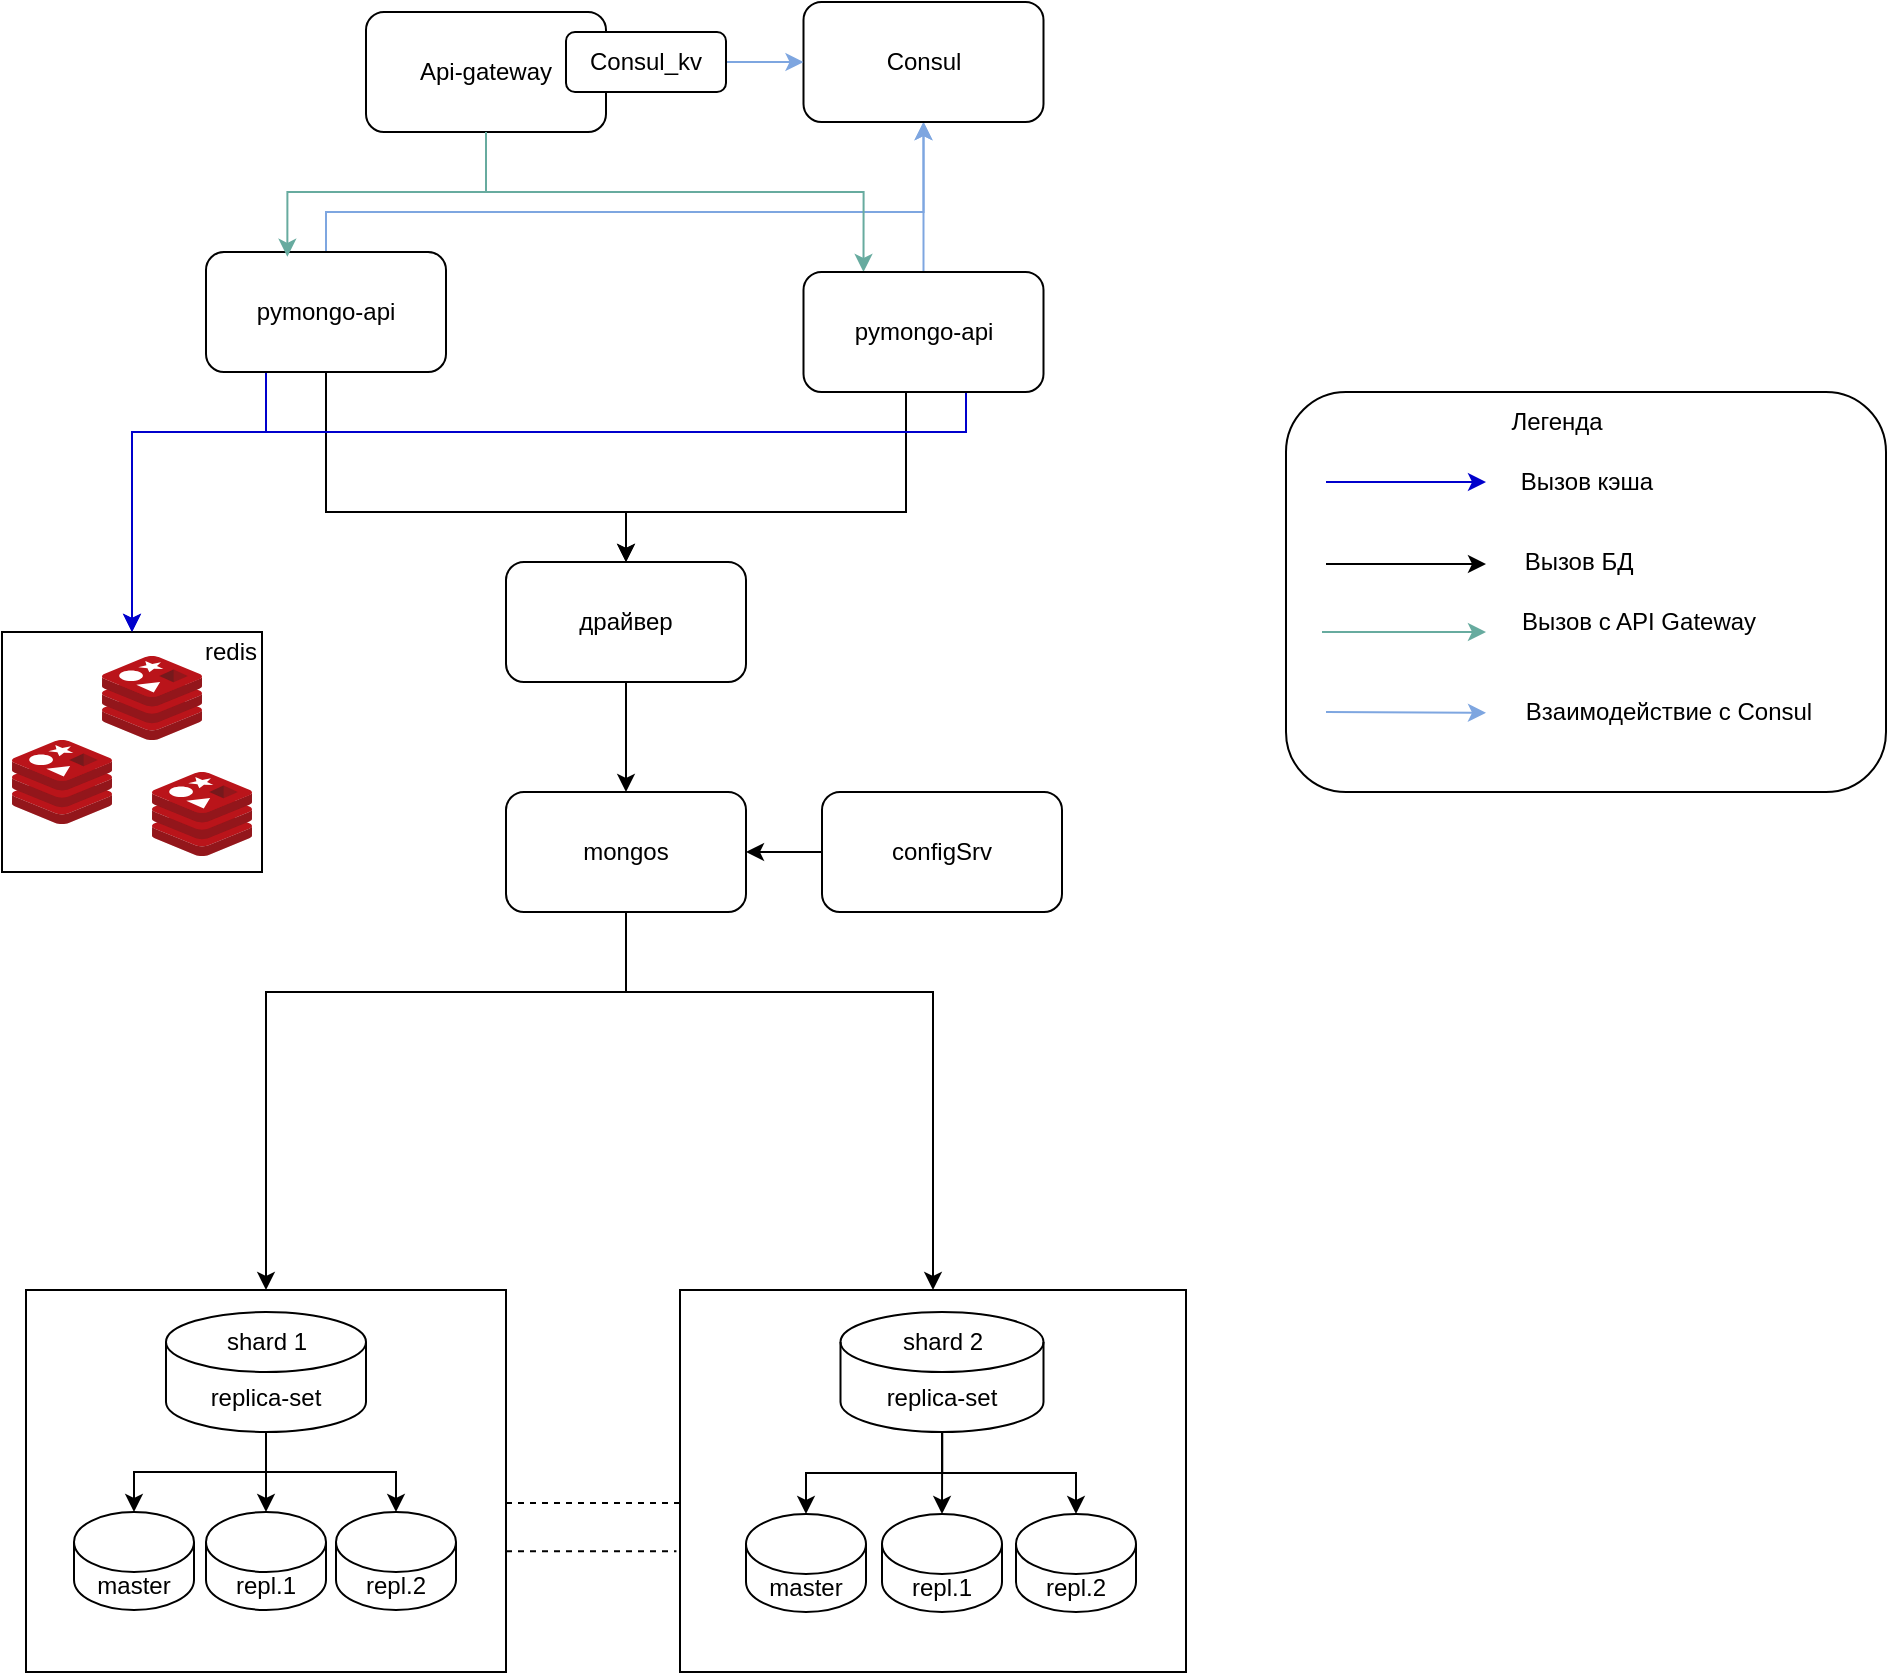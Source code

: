 <mxfile version="24.6.4" type="device">
  <diagram name="Page-1" id="-H_mtQnk-PTXWXPvYvuk">
    <mxGraphModel dx="1687" dy="1820" grid="1" gridSize="10" guides="1" tooltips="1" connect="1" arrows="1" fold="1" page="1" pageScale="1" pageWidth="1169" pageHeight="827" math="0" shadow="0">
      <root>
        <mxCell id="0" />
        <mxCell id="1" parent="0" />
        <mxCell id="I7AGvwmO10FIiTokBapH-21" style="rounded=0;orthogonalLoop=1;jettySize=auto;html=1;entryX=0;entryY=0.5;entryDx=0;entryDy=0;dashed=1;endArrow=none;endFill=0;" parent="1" edge="1">
          <mxGeometry relative="1" as="geometry">
            <mxPoint x="350" y="595.5" as="sourcePoint" />
            <mxPoint x="437" y="595.5" as="targetPoint" />
          </mxGeometry>
        </mxCell>
        <mxCell id="I7AGvwmO10FIiTokBapH-5" value="" style="rounded=0;whiteSpace=wrap;html=1;" parent="1" vertex="1">
          <mxGeometry x="110" y="489" width="240" height="191" as="geometry" />
        </mxCell>
        <mxCell id="LtI2vMHK96WIChalquO4-7" style="edgeStyle=orthogonalEdgeStyle;rounded=0;orthogonalLoop=1;jettySize=auto;html=1;" parent="1" source="zA23MoTUsTF4_91t8viU-2" target="LtI2vMHK96WIChalquO4-1" edge="1">
          <mxGeometry relative="1" as="geometry" />
        </mxCell>
        <mxCell id="LtI2vMHK96WIChalquO4-8" style="edgeStyle=orthogonalEdgeStyle;rounded=0;orthogonalLoop=1;jettySize=auto;html=1;" parent="1" source="zA23MoTUsTF4_91t8viU-2" target="LtI2vMHK96WIChalquO4-2" edge="1">
          <mxGeometry relative="1" as="geometry" />
        </mxCell>
        <mxCell id="zA23MoTUsTF4_91t8viU-2" value="replica-set" style="shape=cylinder3;whiteSpace=wrap;html=1;boundedLbl=1;backgroundOutline=1;size=15;" parent="1" vertex="1">
          <mxGeometry x="180" y="500" width="100" height="60" as="geometry" />
        </mxCell>
        <mxCell id="I7AGvwmO10FIiTokBapH-15" style="edgeStyle=orthogonalEdgeStyle;rounded=0;orthogonalLoop=1;jettySize=auto;html=1;" parent="1" source="zA23MoTUsTF4_91t8viU-3" target="I7AGvwmO10FIiTokBapH-13" edge="1">
          <mxGeometry relative="1" as="geometry" />
        </mxCell>
        <mxCell id="zA23MoTUsTF4_91t8viU-3" value="драйвер" style="rounded=1;whiteSpace=wrap;html=1;" parent="1" vertex="1">
          <mxGeometry x="350" y="125" width="120" height="60" as="geometry" />
        </mxCell>
        <mxCell id="I7AGvwmO10FIiTokBapH-6" value="shard 1" style="text;html=1;align=center;verticalAlign=middle;resizable=0;points=[];autosize=1;strokeColor=none;fillColor=none;" parent="1" vertex="1">
          <mxGeometry x="200" y="500" width="60" height="30" as="geometry" />
        </mxCell>
        <mxCell id="I7AGvwmO10FIiTokBapH-7" value="" style="rounded=0;whiteSpace=wrap;html=1;" parent="1" vertex="1">
          <mxGeometry x="437" y="489" width="253" height="191" as="geometry" />
        </mxCell>
        <mxCell id="I7AGvwmO10FIiTokBapH-8" value="replica-set" style="shape=cylinder3;whiteSpace=wrap;html=1;boundedLbl=1;backgroundOutline=1;size=15;" parent="1" vertex="1">
          <mxGeometry x="517.25" y="500" width="101.5" height="60" as="geometry" />
        </mxCell>
        <mxCell id="I7AGvwmO10FIiTokBapH-10" value="shard 2" style="text;html=1;align=center;verticalAlign=middle;resizable=0;points=[];autosize=1;strokeColor=none;fillColor=none;" parent="1" vertex="1">
          <mxGeometry x="538" y="500" width="60" height="30" as="geometry" />
        </mxCell>
        <mxCell id="I7AGvwmO10FIiTokBapH-16" style="edgeStyle=orthogonalEdgeStyle;rounded=0;orthogonalLoop=1;jettySize=auto;html=1;" parent="1" source="I7AGvwmO10FIiTokBapH-13" target="I7AGvwmO10FIiTokBapH-5" edge="1">
          <mxGeometry relative="1" as="geometry">
            <Array as="points">
              <mxPoint x="410" y="340" />
              <mxPoint x="230" y="340" />
            </Array>
          </mxGeometry>
        </mxCell>
        <mxCell id="I7AGvwmO10FIiTokBapH-17" style="edgeStyle=orthogonalEdgeStyle;rounded=0;orthogonalLoop=1;jettySize=auto;html=1;entryX=0.5;entryY=0;entryDx=0;entryDy=0;" parent="1" source="I7AGvwmO10FIiTokBapH-13" target="I7AGvwmO10FIiTokBapH-7" edge="1">
          <mxGeometry relative="1" as="geometry">
            <Array as="points">
              <mxPoint x="410" y="340" />
              <mxPoint x="564" y="340" />
            </Array>
          </mxGeometry>
        </mxCell>
        <mxCell id="yvWLQju6_dTR9EmOsFiJ-8" style="edgeStyle=orthogonalEdgeStyle;rounded=0;orthogonalLoop=1;jettySize=auto;html=1;entryX=0.5;entryY=0;entryDx=0;entryDy=0;exitX=0.25;exitY=1;exitDx=0;exitDy=0;strokeColor=#0000CC;" parent="1" source="I7AGvwmO10FIiTokBapH-24" target="yvWLQju6_dTR9EmOsFiJ-4" edge="1">
          <mxGeometry relative="1" as="geometry">
            <Array as="points">
              <mxPoint x="230" y="60" />
              <mxPoint x="163" y="60" />
            </Array>
          </mxGeometry>
        </mxCell>
        <mxCell id="I7AGvwmO10FIiTokBapH-13" value="mongos" style="rounded=1;whiteSpace=wrap;html=1;" parent="1" vertex="1">
          <mxGeometry x="350" y="240" width="120" height="60" as="geometry" />
        </mxCell>
        <mxCell id="LtI2vMHK96WIChalquO4-13" style="edgeStyle=orthogonalEdgeStyle;rounded=0;orthogonalLoop=1;jettySize=auto;html=1;" parent="1" source="I7AGvwmO10FIiTokBapH-14" target="I7AGvwmO10FIiTokBapH-13" edge="1">
          <mxGeometry relative="1" as="geometry" />
        </mxCell>
        <mxCell id="I7AGvwmO10FIiTokBapH-14" value="configSrv" style="rounded=1;whiteSpace=wrap;html=1;" parent="1" vertex="1">
          <mxGeometry x="508" y="240" width="120" height="60" as="geometry" />
        </mxCell>
        <mxCell id="I7AGvwmO10FIiTokBapH-22" style="edgeStyle=orthogonalEdgeStyle;rounded=0;orthogonalLoop=1;jettySize=auto;html=1;entryX=-0.007;entryY=0.626;entryDx=0;entryDy=0;entryPerimeter=0;exitX=1;exitY=0.626;exitDx=0;exitDy=0;exitPerimeter=0;endArrow=none;endFill=0;dashed=1;" parent="1" edge="1">
          <mxGeometry relative="1" as="geometry">
            <mxPoint x="350" y="619.566" as="sourcePoint" />
            <mxPoint x="435.229" y="619.566" as="targetPoint" />
          </mxGeometry>
        </mxCell>
        <mxCell id="I7AGvwmO10FIiTokBapH-25" style="edgeStyle=orthogonalEdgeStyle;rounded=0;orthogonalLoop=1;jettySize=auto;html=1;entryX=0.5;entryY=0;entryDx=0;entryDy=0;exitX=0.5;exitY=1;exitDx=0;exitDy=0;" parent="1" source="I7AGvwmO10FIiTokBapH-24" target="zA23MoTUsTF4_91t8viU-3" edge="1">
          <mxGeometry relative="1" as="geometry">
            <Array as="points">
              <mxPoint x="260" y="100" />
              <mxPoint x="410" y="100" />
            </Array>
          </mxGeometry>
        </mxCell>
        <mxCell id="SyGQqilJ9xtP-HPGKqxM-20" style="edgeStyle=orthogonalEdgeStyle;rounded=0;orthogonalLoop=1;jettySize=auto;html=1;entryX=0.5;entryY=1;entryDx=0;entryDy=0;strokeColor=#7EA6E0;" edge="1" parent="1" source="I7AGvwmO10FIiTokBapH-24" target="SyGQqilJ9xtP-HPGKqxM-18">
          <mxGeometry relative="1" as="geometry">
            <Array as="points">
              <mxPoint x="260" y="-50" />
              <mxPoint x="559" y="-50" />
            </Array>
          </mxGeometry>
        </mxCell>
        <mxCell id="I7AGvwmO10FIiTokBapH-24" value="pymongo-api" style="rounded=1;whiteSpace=wrap;html=1;" parent="1" vertex="1">
          <mxGeometry x="200" y="-30" width="120" height="60" as="geometry" />
        </mxCell>
        <mxCell id="LtI2vMHK96WIChalquO4-1" value="master" style="shape=cylinder3;whiteSpace=wrap;html=1;boundedLbl=1;backgroundOutline=1;size=15;" parent="1" vertex="1">
          <mxGeometry x="134" y="600" width="60" height="49" as="geometry" />
        </mxCell>
        <mxCell id="LtI2vMHK96WIChalquO4-2" value="repl.1" style="shape=cylinder3;whiteSpace=wrap;html=1;boundedLbl=1;backgroundOutline=1;size=15;" parent="1" vertex="1">
          <mxGeometry x="200" y="600" width="60" height="49" as="geometry" />
        </mxCell>
        <mxCell id="LtI2vMHK96WIChalquO4-3" value="master" style="shape=cylinder3;whiteSpace=wrap;html=1;boundedLbl=1;backgroundOutline=1;size=15;" parent="1" vertex="1">
          <mxGeometry x="470" y="601" width="60" height="49" as="geometry" />
        </mxCell>
        <mxCell id="LtI2vMHK96WIChalquO4-4" value="repl.2" style="shape=cylinder3;whiteSpace=wrap;html=1;boundedLbl=1;backgroundOutline=1;size=15;" parent="1" vertex="1">
          <mxGeometry x="265" y="600" width="60" height="49" as="geometry" />
        </mxCell>
        <mxCell id="LtI2vMHK96WIChalquO4-5" value="repl.1" style="shape=cylinder3;whiteSpace=wrap;html=1;boundedLbl=1;backgroundOutline=1;size=15;" parent="1" vertex="1">
          <mxGeometry x="538" y="601" width="60" height="49" as="geometry" />
        </mxCell>
        <mxCell id="LtI2vMHK96WIChalquO4-6" value="repl.2" style="shape=cylinder3;whiteSpace=wrap;html=1;boundedLbl=1;backgroundOutline=1;size=15;" parent="1" vertex="1">
          <mxGeometry x="605" y="601" width="60" height="49" as="geometry" />
        </mxCell>
        <mxCell id="LtI2vMHK96WIChalquO4-9" style="edgeStyle=orthogonalEdgeStyle;rounded=0;orthogonalLoop=1;jettySize=auto;html=1;entryX=0.5;entryY=0;entryDx=0;entryDy=0;entryPerimeter=0;" parent="1" source="zA23MoTUsTF4_91t8viU-2" target="LtI2vMHK96WIChalquO4-4" edge="1">
          <mxGeometry relative="1" as="geometry" />
        </mxCell>
        <mxCell id="LtI2vMHK96WIChalquO4-10" style="edgeStyle=orthogonalEdgeStyle;rounded=0;orthogonalLoop=1;jettySize=auto;html=1;entryX=0.5;entryY=0;entryDx=0;entryDy=0;entryPerimeter=0;" parent="1" source="I7AGvwmO10FIiTokBapH-8" target="LtI2vMHK96WIChalquO4-3" edge="1">
          <mxGeometry relative="1" as="geometry" />
        </mxCell>
        <mxCell id="LtI2vMHK96WIChalquO4-11" style="edgeStyle=orthogonalEdgeStyle;rounded=0;orthogonalLoop=1;jettySize=auto;html=1;entryX=0.5;entryY=0;entryDx=0;entryDy=0;entryPerimeter=0;" parent="1" source="I7AGvwmO10FIiTokBapH-8" target="LtI2vMHK96WIChalquO4-5" edge="1">
          <mxGeometry relative="1" as="geometry" />
        </mxCell>
        <mxCell id="LtI2vMHK96WIChalquO4-12" style="edgeStyle=orthogonalEdgeStyle;rounded=0;orthogonalLoop=1;jettySize=auto;html=1;entryX=0.5;entryY=0;entryDx=0;entryDy=0;entryPerimeter=0;" parent="1" source="I7AGvwmO10FIiTokBapH-8" target="LtI2vMHK96WIChalquO4-6" edge="1">
          <mxGeometry relative="1" as="geometry" />
        </mxCell>
        <mxCell id="yvWLQju6_dTR9EmOsFiJ-3" value="" style="group" parent="1" vertex="1" connectable="0">
          <mxGeometry x="98" y="160" width="140" height="120" as="geometry" />
        </mxCell>
        <mxCell id="yvWLQju6_dTR9EmOsFiJ-4" value="" style="rounded=0;whiteSpace=wrap;html=1;" parent="yvWLQju6_dTR9EmOsFiJ-3" vertex="1">
          <mxGeometry width="130" height="120" as="geometry" />
        </mxCell>
        <mxCell id="yvWLQju6_dTR9EmOsFiJ-5" value="" style="image;sketch=0;aspect=fixed;html=1;points=[];align=center;fontSize=12;image=img/lib/mscae/Cache_Redis_Product.svg;" parent="yvWLQju6_dTR9EmOsFiJ-3" vertex="1">
          <mxGeometry x="5" y="54" width="50" height="42" as="geometry" />
        </mxCell>
        <mxCell id="yvWLQju6_dTR9EmOsFiJ-6" value="" style="image;sketch=0;aspect=fixed;html=1;points=[];align=center;fontSize=12;image=img/lib/mscae/Cache_Redis_Product.svg;" parent="yvWLQju6_dTR9EmOsFiJ-3" vertex="1">
          <mxGeometry x="50" y="12" width="50" height="42" as="geometry" />
        </mxCell>
        <mxCell id="yvWLQju6_dTR9EmOsFiJ-7" value="" style="image;sketch=0;aspect=fixed;html=1;points=[];align=center;fontSize=12;image=img/lib/mscae/Cache_Redis_Product.svg;" parent="yvWLQju6_dTR9EmOsFiJ-3" vertex="1">
          <mxGeometry x="75" y="70" width="50" height="42" as="geometry" />
        </mxCell>
        <mxCell id="yvWLQju6_dTR9EmOsFiJ-11" value="redis" style="text;html=1;align=center;verticalAlign=middle;resizable=0;points=[];autosize=1;strokeColor=none;fillColor=none;" parent="yvWLQju6_dTR9EmOsFiJ-3" vertex="1">
          <mxGeometry x="89" y="-5" width="50" height="30" as="geometry" />
        </mxCell>
        <mxCell id="SyGQqilJ9xtP-HPGKqxM-5" value="" style="rounded=1;whiteSpace=wrap;html=1;" vertex="1" parent="1">
          <mxGeometry x="740" y="40" width="300" height="200" as="geometry" />
        </mxCell>
        <mxCell id="SyGQqilJ9xtP-HPGKqxM-6" style="edgeStyle=orthogonalEdgeStyle;rounded=0;orthogonalLoop=1;jettySize=auto;html=1;strokeColor=#0000CC;" edge="1" parent="1">
          <mxGeometry relative="1" as="geometry">
            <mxPoint x="760" y="85" as="sourcePoint" />
            <mxPoint x="840" y="85" as="targetPoint" />
          </mxGeometry>
        </mxCell>
        <mxCell id="SyGQqilJ9xtP-HPGKqxM-7" style="edgeStyle=orthogonalEdgeStyle;rounded=0;orthogonalLoop=1;jettySize=auto;html=1;endArrow=classic;endFill=1;" edge="1" parent="1">
          <mxGeometry relative="1" as="geometry">
            <mxPoint x="760" y="126" as="sourcePoint" />
            <mxPoint x="840" y="126" as="targetPoint" />
            <Array as="points">
              <mxPoint x="780" y="126" />
              <mxPoint x="780" y="126" />
            </Array>
          </mxGeometry>
        </mxCell>
        <mxCell id="SyGQqilJ9xtP-HPGKqxM-8" value="Легенда" style="text;html=1;align=center;verticalAlign=middle;resizable=0;points=[];autosize=1;strokeColor=none;fillColor=none;" vertex="1" parent="1">
          <mxGeometry x="840" y="40" width="70" height="30" as="geometry" />
        </mxCell>
        <mxCell id="SyGQqilJ9xtP-HPGKqxM-9" value="Вызов кэша" style="text;html=1;align=center;verticalAlign=middle;resizable=0;points=[];autosize=1;strokeColor=none;fillColor=none;" vertex="1" parent="1">
          <mxGeometry x="845" y="70" width="90" height="30" as="geometry" />
        </mxCell>
        <mxCell id="SyGQqilJ9xtP-HPGKqxM-10" value="Вызов БД" style="text;html=1;align=center;verticalAlign=middle;resizable=0;points=[];autosize=1;strokeColor=none;fillColor=none;" vertex="1" parent="1">
          <mxGeometry x="846" y="110" width="80" height="30" as="geometry" />
        </mxCell>
        <mxCell id="SyGQqilJ9xtP-HPGKqxM-24" style="edgeStyle=orthogonalEdgeStyle;rounded=0;orthogonalLoop=1;jettySize=auto;html=1;entryX=0.25;entryY=0;entryDx=0;entryDy=0;strokeColor=#67AB9F;" edge="1" parent="1" source="SyGQqilJ9xtP-HPGKqxM-12" target="SyGQqilJ9xtP-HPGKqxM-13">
          <mxGeometry relative="1" as="geometry">
            <Array as="points">
              <mxPoint x="340" y="-60" />
              <mxPoint x="529" y="-60" />
            </Array>
          </mxGeometry>
        </mxCell>
        <mxCell id="SyGQqilJ9xtP-HPGKqxM-12" value="Api-gateway" style="rounded=1;whiteSpace=wrap;html=1;" vertex="1" parent="1">
          <mxGeometry x="280" y="-150" width="120" height="60" as="geometry" />
        </mxCell>
        <mxCell id="SyGQqilJ9xtP-HPGKqxM-15" style="edgeStyle=orthogonalEdgeStyle;rounded=0;orthogonalLoop=1;jettySize=auto;html=1;entryX=0.5;entryY=0;entryDx=0;entryDy=0;exitX=0.5;exitY=1;exitDx=0;exitDy=0;" edge="1" parent="1" source="SyGQqilJ9xtP-HPGKqxM-13" target="zA23MoTUsTF4_91t8viU-3">
          <mxGeometry relative="1" as="geometry">
            <Array as="points">
              <mxPoint x="550" y="35" />
              <mxPoint x="550" y="100" />
              <mxPoint x="410" y="100" />
            </Array>
          </mxGeometry>
        </mxCell>
        <mxCell id="SyGQqilJ9xtP-HPGKqxM-17" style="edgeStyle=orthogonalEdgeStyle;rounded=0;orthogonalLoop=1;jettySize=auto;html=1;entryX=0.5;entryY=0;entryDx=0;entryDy=0;strokeColor=#0000CC;exitX=0.75;exitY=1;exitDx=0;exitDy=0;" edge="1" parent="1" source="SyGQqilJ9xtP-HPGKqxM-13" target="yvWLQju6_dTR9EmOsFiJ-4">
          <mxGeometry relative="1" as="geometry">
            <Array as="points">
              <mxPoint x="580" y="35" />
              <mxPoint x="580" y="60" />
              <mxPoint x="163" y="60" />
            </Array>
          </mxGeometry>
        </mxCell>
        <mxCell id="SyGQqilJ9xtP-HPGKqxM-19" style="edgeStyle=orthogonalEdgeStyle;rounded=0;orthogonalLoop=1;jettySize=auto;html=1;entryX=0.5;entryY=1;entryDx=0;entryDy=0;strokeColor=#7EA6E0;" edge="1" parent="1" source="SyGQqilJ9xtP-HPGKqxM-13" target="SyGQqilJ9xtP-HPGKqxM-18">
          <mxGeometry relative="1" as="geometry" />
        </mxCell>
        <mxCell id="SyGQqilJ9xtP-HPGKqxM-13" value="pymongo-api" style="rounded=1;whiteSpace=wrap;html=1;" vertex="1" parent="1">
          <mxGeometry x="498.75" y="-20" width="120" height="60" as="geometry" />
        </mxCell>
        <mxCell id="SyGQqilJ9xtP-HPGKqxM-18" value="Consul" style="rounded=1;whiteSpace=wrap;html=1;" vertex="1" parent="1">
          <mxGeometry x="498.75" y="-155" width="120" height="60" as="geometry" />
        </mxCell>
        <mxCell id="SyGQqilJ9xtP-HPGKqxM-22" style="edgeStyle=orthogonalEdgeStyle;rounded=0;orthogonalLoop=1;jettySize=auto;html=1;entryX=0;entryY=0.5;entryDx=0;entryDy=0;strokeColor=#7EA6E0;" edge="1" parent="1" source="SyGQqilJ9xtP-HPGKqxM-21" target="SyGQqilJ9xtP-HPGKqxM-18">
          <mxGeometry relative="1" as="geometry" />
        </mxCell>
        <mxCell id="SyGQqilJ9xtP-HPGKqxM-21" value="Consul_kv" style="rounded=1;whiteSpace=wrap;html=1;" vertex="1" parent="1">
          <mxGeometry x="380" y="-140" width="80" height="30" as="geometry" />
        </mxCell>
        <mxCell id="SyGQqilJ9xtP-HPGKqxM-23" style="edgeStyle=orthogonalEdgeStyle;rounded=0;orthogonalLoop=1;jettySize=auto;html=1;entryX=0.339;entryY=0.04;entryDx=0;entryDy=0;entryPerimeter=0;strokeColor=#67AB9F;" edge="1" parent="1" source="SyGQqilJ9xtP-HPGKqxM-12" target="I7AGvwmO10FIiTokBapH-24">
          <mxGeometry relative="1" as="geometry" />
        </mxCell>
        <mxCell id="SyGQqilJ9xtP-HPGKqxM-25" style="edgeStyle=orthogonalEdgeStyle;rounded=0;orthogonalLoop=1;jettySize=auto;html=1;strokeColor=#67AB9F;" edge="1" parent="1">
          <mxGeometry relative="1" as="geometry">
            <mxPoint x="758" y="160" as="sourcePoint" />
            <mxPoint x="840" y="160" as="targetPoint" />
          </mxGeometry>
        </mxCell>
        <mxCell id="SyGQqilJ9xtP-HPGKqxM-26" style="edgeStyle=orthogonalEdgeStyle;rounded=0;orthogonalLoop=1;jettySize=auto;html=1;strokeColor=#7EA6E0;" edge="1" parent="1">
          <mxGeometry relative="1" as="geometry">
            <mxPoint x="760" y="200" as="sourcePoint" />
            <mxPoint x="840" y="200.4" as="targetPoint" />
            <Array as="points">
              <mxPoint x="760" y="200" />
              <mxPoint x="851" y="200" />
            </Array>
          </mxGeometry>
        </mxCell>
        <mxCell id="SyGQqilJ9xtP-HPGKqxM-27" value="Вызов c API Gateway" style="text;html=1;align=center;verticalAlign=middle;resizable=0;points=[];autosize=1;strokeColor=none;fillColor=none;" vertex="1" parent="1">
          <mxGeometry x="846" y="140" width="140" height="30" as="geometry" />
        </mxCell>
        <mxCell id="SyGQqilJ9xtP-HPGKqxM-28" value="Взаимодействие с Consul" style="text;html=1;align=center;verticalAlign=middle;resizable=0;points=[];autosize=1;strokeColor=none;fillColor=none;" vertex="1" parent="1">
          <mxGeometry x="846" y="185" width="170" height="30" as="geometry" />
        </mxCell>
      </root>
    </mxGraphModel>
  </diagram>
</mxfile>
